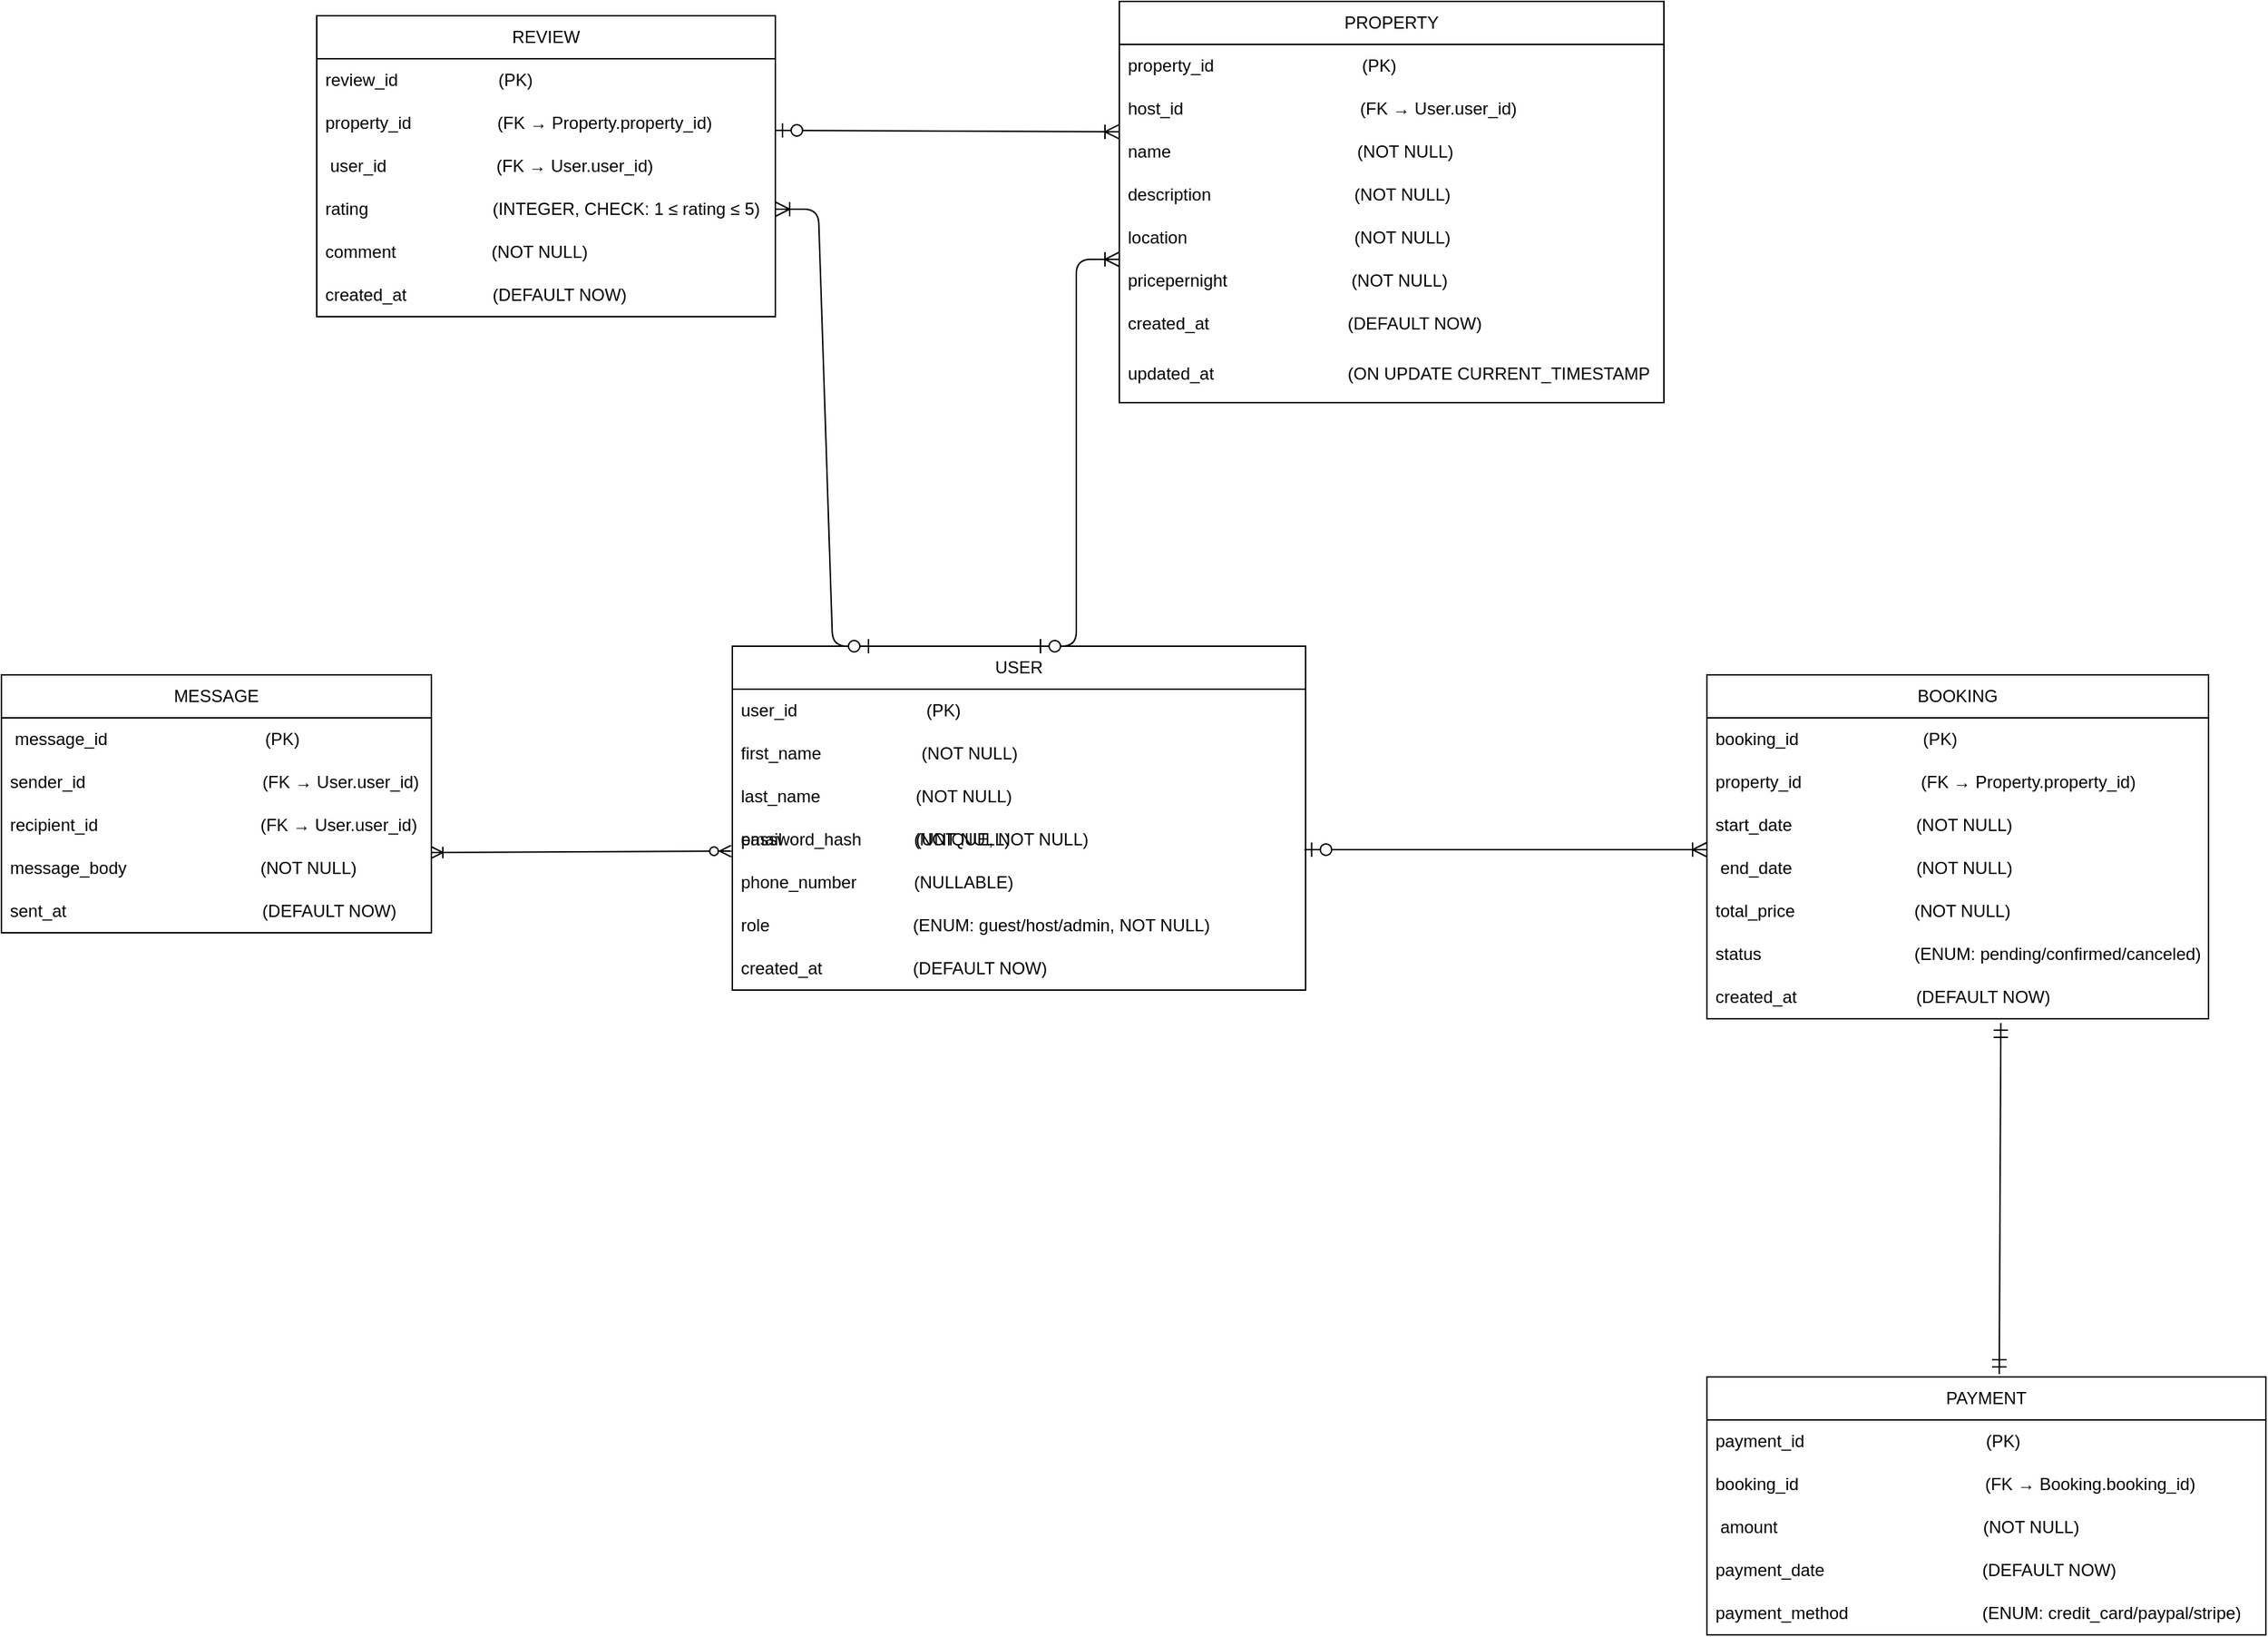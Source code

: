 <mxfile version="27.1.6">
  <diagram name="Page-1" id="hTNR6UVTO_baiey1XxfX">
    <mxGraphModel grid="1" page="1" gridSize="10" guides="1" tooltips="1" connect="1" arrows="1" fold="1" pageScale="1" pageWidth="850" pageHeight="1100" math="0" shadow="0">
      <root>
        <mxCell id="0" />
        <mxCell id="1" parent="0" />
        <mxCell id="aQ4X8HuUnZ47W9KM9CHX-7" value="REVIEW" style="swimlane;fontStyle=0;childLayout=stackLayout;horizontal=1;startSize=30;horizontalStack=0;resizeParent=1;resizeParentMax=0;resizeLast=0;collapsible=1;marginBottom=0;whiteSpace=wrap;html=1;" vertex="1" parent="1">
          <mxGeometry x="-100" y="-60" width="320" height="210" as="geometry">
            <mxRectangle x="80" y="-70" width="80" height="30" as="alternateBounds" />
          </mxGeometry>
        </mxCell>
        <mxCell id="aQ4X8HuUnZ47W9KM9CHX-8" value="review_id&amp;nbsp; &amp;nbsp; &amp;nbsp; &amp;nbsp; &amp;nbsp; &amp;nbsp; &amp;nbsp; &amp;nbsp; &amp;nbsp; &amp;nbsp; &amp;nbsp;(PK)&amp;nbsp; &amp;nbsp; &amp;nbsp;" style="text;strokeColor=none;fillColor=none;align=left;verticalAlign=middle;spacingLeft=4;spacingRight=4;overflow=hidden;points=[[0,0.5],[1,0.5]];portConstraint=eastwest;rotatable=0;whiteSpace=wrap;html=1;" vertex="1" parent="aQ4X8HuUnZ47W9KM9CHX-7">
          <mxGeometry y="30" width="320" height="30" as="geometry" />
        </mxCell>
        <mxCell id="aQ4X8HuUnZ47W9KM9CHX-9" value="property_id&amp;nbsp; &amp;nbsp; &amp;nbsp; &amp;nbsp; &amp;nbsp; &amp;nbsp; &amp;nbsp; &amp;nbsp; &amp;nbsp; (FK → Property.property_id)&amp;nbsp;" style="text;strokeColor=none;fillColor=none;align=left;verticalAlign=middle;spacingLeft=4;spacingRight=4;overflow=hidden;points=[[0,0.5],[1,0.5]];portConstraint=eastwest;rotatable=0;whiteSpace=wrap;html=1;" vertex="1" parent="aQ4X8HuUnZ47W9KM9CHX-7">
          <mxGeometry y="60" width="320" height="30" as="geometry" />
        </mxCell>
        <mxCell id="aQ4X8HuUnZ47W9KM9CHX-10" value="&amp;nbsp;user_id&amp;nbsp; &amp;nbsp; &amp;nbsp; &amp;nbsp; &amp;nbsp; &amp;nbsp; &amp;nbsp; &amp;nbsp; &amp;nbsp; &amp;nbsp; &amp;nbsp; &amp;nbsp;(FK → User.user_id)" style="text;strokeColor=none;fillColor=none;align=left;verticalAlign=middle;spacingLeft=4;spacingRight=4;overflow=hidden;points=[[0,0.5],[1,0.5]];portConstraint=eastwest;rotatable=0;whiteSpace=wrap;html=1;" vertex="1" parent="aQ4X8HuUnZ47W9KM9CHX-7">
          <mxGeometry y="90" width="320" height="30" as="geometry" />
        </mxCell>
        <mxCell id="aQ4X8HuUnZ47W9KM9CHX-12" value="rating&amp;nbsp; &amp;nbsp; &amp;nbsp; &amp;nbsp; &amp;nbsp; &amp;nbsp; &amp;nbsp; &amp;nbsp; &amp;nbsp; &amp;nbsp; &amp;nbsp; &amp;nbsp; &amp;nbsp; (INTEGER, CHECK: 1 ≤ rating ≤ 5)&amp;nbsp;&amp;nbsp;" style="text;strokeColor=none;fillColor=none;align=left;verticalAlign=middle;spacingLeft=4;spacingRight=4;overflow=hidden;points=[[0,0.5],[1,0.5]];portConstraint=eastwest;rotatable=0;whiteSpace=wrap;html=1;" vertex="1" parent="aQ4X8HuUnZ47W9KM9CHX-7">
          <mxGeometry y="120" width="320" height="30" as="geometry" />
        </mxCell>
        <mxCell id="aQ4X8HuUnZ47W9KM9CHX-13" value="comment&amp;nbsp; &amp;nbsp; &amp;nbsp; &amp;nbsp; &amp;nbsp; &amp;nbsp; &amp;nbsp; &amp;nbsp; &amp;nbsp; &amp;nbsp; (NOT NULL)" style="text;strokeColor=none;fillColor=none;align=left;verticalAlign=middle;spacingLeft=4;spacingRight=4;overflow=hidden;points=[[0,0.5],[1,0.5]];portConstraint=eastwest;rotatable=0;whiteSpace=wrap;html=1;" vertex="1" parent="aQ4X8HuUnZ47W9KM9CHX-7">
          <mxGeometry y="150" width="320" height="30" as="geometry" />
        </mxCell>
        <mxCell id="aQ4X8HuUnZ47W9KM9CHX-14" value="created_at&amp;nbsp; &amp;nbsp; &amp;nbsp; &amp;nbsp; &amp;nbsp; &amp;nbsp; &amp;nbsp; &amp;nbsp; &amp;nbsp; (DEFAULT NOW)&amp;nbsp; &amp;nbsp;" style="text;strokeColor=none;fillColor=none;align=left;verticalAlign=middle;spacingLeft=4;spacingRight=4;overflow=hidden;points=[[0,0.5],[1,0.5]];portConstraint=eastwest;rotatable=0;whiteSpace=wrap;html=1;" vertex="1" parent="aQ4X8HuUnZ47W9KM9CHX-7">
          <mxGeometry y="180" width="320" height="30" as="geometry" />
        </mxCell>
        <mxCell id="aQ4X8HuUnZ47W9KM9CHX-15" value="USER" style="swimlane;fontStyle=0;childLayout=stackLayout;horizontal=1;startSize=30;horizontalStack=0;resizeParent=1;resizeParentMax=0;resizeLast=0;collapsible=1;marginBottom=0;whiteSpace=wrap;html=1;" vertex="1" parent="1">
          <mxGeometry x="190" y="380" width="400" height="240" as="geometry" />
        </mxCell>
        <mxCell id="aQ4X8HuUnZ47W9KM9CHX-16" value="user_id&amp;nbsp; &amp;nbsp; &amp;nbsp; &amp;nbsp; &amp;nbsp; &amp;nbsp; &amp;nbsp; &amp;nbsp; &amp;nbsp; &amp;nbsp; &amp;nbsp; &amp;nbsp; &amp;nbsp; &amp;nbsp;(PK)&amp;nbsp; &amp;nbsp;&amp;nbsp;" style="text;strokeColor=none;fillColor=none;align=left;verticalAlign=middle;spacingLeft=4;spacingRight=4;overflow=hidden;points=[[0,0.5],[1,0.5]];portConstraint=eastwest;rotatable=0;whiteSpace=wrap;html=1;" vertex="1" parent="aQ4X8HuUnZ47W9KM9CHX-15">
          <mxGeometry y="30" width="400" height="30" as="geometry" />
        </mxCell>
        <mxCell id="aQ4X8HuUnZ47W9KM9CHX-17" value="first_name&amp;nbsp; &amp;nbsp; &amp;nbsp; &amp;nbsp; &amp;nbsp; &amp;nbsp; &amp;nbsp; &amp;nbsp; &amp;nbsp; &amp;nbsp; &amp;nbsp;(NOT NULL)" style="text;strokeColor=none;fillColor=none;align=left;verticalAlign=middle;spacingLeft=4;spacingRight=4;overflow=hidden;points=[[0,0.5],[1,0.5]];portConstraint=eastwest;rotatable=0;whiteSpace=wrap;html=1;" vertex="1" parent="aQ4X8HuUnZ47W9KM9CHX-15">
          <mxGeometry y="60" width="400" height="30" as="geometry" />
        </mxCell>
        <mxCell id="aQ4X8HuUnZ47W9KM9CHX-18" value="last_name&amp;nbsp; &amp;nbsp; &amp;nbsp; &amp;nbsp; &amp;nbsp; &amp;nbsp; &amp;nbsp; &amp;nbsp; &amp;nbsp; &amp;nbsp; (NOT NULL)&amp;nbsp; &amp;nbsp;&amp;nbsp;" style="text;strokeColor=none;fillColor=none;align=left;verticalAlign=middle;spacingLeft=4;spacingRight=4;overflow=hidden;points=[[0,0.5],[1,0.5]];portConstraint=eastwest;rotatable=0;whiteSpace=wrap;html=1;" vertex="1" parent="aQ4X8HuUnZ47W9KM9CHX-15">
          <mxGeometry y="90" width="400" height="30" as="geometry" />
        </mxCell>
        <mxCell id="aQ4X8HuUnZ47W9KM9CHX-21" value="password_hash&amp;nbsp; &amp;nbsp; &amp;nbsp; &amp;nbsp; &amp;nbsp; &amp;nbsp;(NOT NULL)" style="text;strokeColor=none;fillColor=none;align=left;verticalAlign=middle;spacingLeft=4;spacingRight=4;overflow=hidden;points=[[0,0.5],[1,0.5]];portConstraint=eastwest;rotatable=0;whiteSpace=wrap;html=1;" vertex="1" parent="aQ4X8HuUnZ47W9KM9CHX-15">
          <mxGeometry y="120" width="400" height="30" as="geometry" />
        </mxCell>
        <mxCell id="aQ4X8HuUnZ47W9KM9CHX-22" value="phone_number&amp;nbsp; &amp;nbsp; &amp;nbsp; &amp;nbsp; &amp;nbsp; &amp;nbsp; (NULLABLE)&amp;nbsp;" style="text;strokeColor=none;fillColor=none;align=left;verticalAlign=middle;spacingLeft=4;spacingRight=4;overflow=hidden;points=[[0,0.5],[1,0.5]];portConstraint=eastwest;rotatable=0;whiteSpace=wrap;html=1;" vertex="1" parent="aQ4X8HuUnZ47W9KM9CHX-15">
          <mxGeometry y="150" width="400" height="30" as="geometry" />
        </mxCell>
        <mxCell id="aQ4X8HuUnZ47W9KM9CHX-23" value="role&amp;nbsp; &amp;nbsp; &amp;nbsp; &amp;nbsp; &amp;nbsp; &amp;nbsp; &amp;nbsp; &amp;nbsp; &amp;nbsp; &amp;nbsp; &amp;nbsp; &amp;nbsp; &amp;nbsp; &amp;nbsp; &amp;nbsp; (ENUM: guest/host/admin, NOT NULL)" style="text;strokeColor=none;fillColor=none;align=left;verticalAlign=middle;spacingLeft=4;spacingRight=4;overflow=hidden;points=[[0,0.5],[1,0.5]];portConstraint=eastwest;rotatable=0;whiteSpace=wrap;html=1;" vertex="1" parent="aQ4X8HuUnZ47W9KM9CHX-15">
          <mxGeometry y="180" width="400" height="30" as="geometry" />
        </mxCell>
        <mxCell id="aQ4X8HuUnZ47W9KM9CHX-24" value="created_at&amp;nbsp; &amp;nbsp; &amp;nbsp; &amp;nbsp; &amp;nbsp; &amp;nbsp; &amp;nbsp; &amp;nbsp; &amp;nbsp; &amp;nbsp;(DEFAULT NOW)&amp;nbsp;&amp;nbsp;" style="text;strokeColor=none;fillColor=none;align=left;verticalAlign=middle;spacingLeft=4;spacingRight=4;overflow=hidden;points=[[0,0.5],[1,0.5]];portConstraint=eastwest;rotatable=0;whiteSpace=wrap;html=1;" vertex="1" parent="aQ4X8HuUnZ47W9KM9CHX-15">
          <mxGeometry y="210" width="400" height="30" as="geometry" />
        </mxCell>
        <mxCell id="aQ4X8HuUnZ47W9KM9CHX-25" value="BOOKING" style="swimlane;fontStyle=0;childLayout=stackLayout;horizontal=1;startSize=30;horizontalStack=0;resizeParent=1;resizeParentMax=0;resizeLast=0;collapsible=1;marginBottom=0;whiteSpace=wrap;html=1;" vertex="1" parent="1">
          <mxGeometry x="870" y="400" width="350" height="240" as="geometry" />
        </mxCell>
        <mxCell id="aQ4X8HuUnZ47W9KM9CHX-26" value="booking_id&amp;nbsp; &amp;nbsp; &amp;nbsp; &amp;nbsp; &amp;nbsp; &amp;nbsp; &amp;nbsp; &amp;nbsp; &amp;nbsp; &amp;nbsp; &amp;nbsp; &amp;nbsp; &amp;nbsp; (PK)" style="text;strokeColor=none;fillColor=none;align=left;verticalAlign=middle;spacingLeft=4;spacingRight=4;overflow=hidden;points=[[0,0.5],[1,0.5]];portConstraint=eastwest;rotatable=0;whiteSpace=wrap;html=1;" vertex="1" parent="aQ4X8HuUnZ47W9KM9CHX-25">
          <mxGeometry y="30" width="350" height="30" as="geometry" />
        </mxCell>
        <mxCell id="aQ4X8HuUnZ47W9KM9CHX-27" value="property_id&amp;nbsp; &amp;nbsp; &amp;nbsp; &amp;nbsp; &amp;nbsp; &amp;nbsp; &amp;nbsp; &amp;nbsp; &amp;nbsp; &amp;nbsp; &amp;nbsp; &amp;nbsp; &amp;nbsp;(FK → Property.property_id)" style="text;strokeColor=none;fillColor=none;align=left;verticalAlign=middle;spacingLeft=4;spacingRight=4;overflow=hidden;points=[[0,0.5],[1,0.5]];portConstraint=eastwest;rotatable=0;whiteSpace=wrap;html=1;" vertex="1" parent="aQ4X8HuUnZ47W9KM9CHX-25">
          <mxGeometry y="60" width="350" height="30" as="geometry" />
        </mxCell>
        <mxCell id="aQ4X8HuUnZ47W9KM9CHX-28" value="start_date&amp;nbsp; &amp;nbsp; &amp;nbsp; &amp;nbsp; &amp;nbsp; &amp;nbsp; &amp;nbsp; &amp;nbsp; &amp;nbsp; &amp;nbsp; &amp;nbsp; &amp;nbsp; &amp;nbsp; (NOT NULL)" style="text;strokeColor=none;fillColor=none;align=left;verticalAlign=middle;spacingLeft=4;spacingRight=4;overflow=hidden;points=[[0,0.5],[1,0.5]];portConstraint=eastwest;rotatable=0;whiteSpace=wrap;html=1;" vertex="1" parent="aQ4X8HuUnZ47W9KM9CHX-25">
          <mxGeometry y="90" width="350" height="30" as="geometry" />
        </mxCell>
        <mxCell id="aQ4X8HuUnZ47W9KM9CHX-29" value="&amp;nbsp;end_date&amp;nbsp; &amp;nbsp; &amp;nbsp; &amp;nbsp; &amp;nbsp; &amp;nbsp; &amp;nbsp; &amp;nbsp; &amp;nbsp; &amp;nbsp; &amp;nbsp; &amp;nbsp; &amp;nbsp; (NOT NULL)" style="text;strokeColor=none;fillColor=none;align=left;verticalAlign=middle;spacingLeft=4;spacingRight=4;overflow=hidden;points=[[0,0.5],[1,0.5]];portConstraint=eastwest;rotatable=0;whiteSpace=wrap;html=1;" vertex="1" parent="aQ4X8HuUnZ47W9KM9CHX-25">
          <mxGeometry y="120" width="350" height="30" as="geometry" />
        </mxCell>
        <mxCell id="aQ4X8HuUnZ47W9KM9CHX-30" value="total_price&amp;nbsp; &amp;nbsp; &amp;nbsp; &amp;nbsp; &amp;nbsp; &amp;nbsp; &amp;nbsp; &amp;nbsp; &amp;nbsp; &amp;nbsp; &amp;nbsp; &amp;nbsp; &amp;nbsp;(NOT NULL)&amp;nbsp;" style="text;strokeColor=none;fillColor=none;align=left;verticalAlign=middle;spacingLeft=4;spacingRight=4;overflow=hidden;points=[[0,0.5],[1,0.5]];portConstraint=eastwest;rotatable=0;whiteSpace=wrap;html=1;" vertex="1" parent="aQ4X8HuUnZ47W9KM9CHX-25">
          <mxGeometry y="150" width="350" height="30" as="geometry" />
        </mxCell>
        <mxCell id="aQ4X8HuUnZ47W9KM9CHX-31" value="status&amp;nbsp; &amp;nbsp; &amp;nbsp; &amp;nbsp; &amp;nbsp; &amp;nbsp; &amp;nbsp; &amp;nbsp; &amp;nbsp; &amp;nbsp; &amp;nbsp; &amp;nbsp; &amp;nbsp; &amp;nbsp; &amp;nbsp; &amp;nbsp; (ENUM: pending/confirmed/canceled)" style="text;strokeColor=none;fillColor=none;align=left;verticalAlign=middle;spacingLeft=4;spacingRight=4;overflow=hidden;points=[[0,0.5],[1,0.5]];portConstraint=eastwest;rotatable=0;whiteSpace=wrap;html=1;" vertex="1" parent="aQ4X8HuUnZ47W9KM9CHX-25">
          <mxGeometry y="180" width="350" height="30" as="geometry" />
        </mxCell>
        <mxCell id="aQ4X8HuUnZ47W9KM9CHX-32" value="created_at&amp;nbsp; &amp;nbsp; &amp;nbsp; &amp;nbsp; &amp;nbsp; &amp;nbsp; &amp;nbsp; &amp;nbsp; &amp;nbsp; &amp;nbsp; &amp;nbsp; &amp;nbsp; &amp;nbsp;(DEFAULT NOW)&amp;nbsp;" style="text;strokeColor=none;fillColor=none;align=left;verticalAlign=middle;spacingLeft=4;spacingRight=4;overflow=hidden;points=[[0,0.5],[1,0.5]];portConstraint=eastwest;rotatable=0;whiteSpace=wrap;html=1;" vertex="1" parent="aQ4X8HuUnZ47W9KM9CHX-25">
          <mxGeometry y="210" width="350" height="30" as="geometry" />
        </mxCell>
        <mxCell id="aQ4X8HuUnZ47W9KM9CHX-33" value="MESSAGE" style="swimlane;fontStyle=0;childLayout=stackLayout;horizontal=1;startSize=30;horizontalStack=0;resizeParent=1;resizeParentMax=0;resizeLast=0;collapsible=1;marginBottom=0;whiteSpace=wrap;html=1;" vertex="1" parent="1">
          <mxGeometry x="-320" y="400" width="300" height="180" as="geometry" />
        </mxCell>
        <mxCell id="aQ4X8HuUnZ47W9KM9CHX-34" value="&amp;nbsp;message_id&amp;nbsp; &amp;nbsp; &amp;nbsp; &amp;nbsp; &amp;nbsp; &amp;nbsp; &amp;nbsp; &amp;nbsp; &amp;nbsp; &amp;nbsp; &amp;nbsp; &amp;nbsp; &amp;nbsp; &amp;nbsp; &amp;nbsp; &amp;nbsp; &amp;nbsp;(PK)" style="text;strokeColor=none;fillColor=none;align=left;verticalAlign=middle;spacingLeft=4;spacingRight=4;overflow=hidden;points=[[0,0.5],[1,0.5]];portConstraint=eastwest;rotatable=0;whiteSpace=wrap;html=1;" vertex="1" parent="aQ4X8HuUnZ47W9KM9CHX-33">
          <mxGeometry y="30" width="300" height="30" as="geometry" />
        </mxCell>
        <mxCell id="aQ4X8HuUnZ47W9KM9CHX-35" value="sender_id&amp;nbsp; &amp;nbsp; &amp;nbsp; &amp;nbsp; &amp;nbsp; &amp;nbsp; &amp;nbsp; &amp;nbsp; &amp;nbsp; &amp;nbsp; &amp;nbsp; &amp;nbsp; &amp;nbsp; &amp;nbsp; &amp;nbsp; &amp;nbsp; &amp;nbsp; &amp;nbsp; &amp;nbsp;(FK → User.user_id)" style="text;strokeColor=none;fillColor=none;align=left;verticalAlign=middle;spacingLeft=4;spacingRight=4;overflow=hidden;points=[[0,0.5],[1,0.5]];portConstraint=eastwest;rotatable=0;whiteSpace=wrap;html=1;" vertex="1" parent="aQ4X8HuUnZ47W9KM9CHX-33">
          <mxGeometry y="60" width="300" height="30" as="geometry" />
        </mxCell>
        <mxCell id="aQ4X8HuUnZ47W9KM9CHX-36" value="recipient_id&amp;nbsp; &amp;nbsp; &amp;nbsp; &amp;nbsp; &amp;nbsp; &amp;nbsp; &amp;nbsp; &amp;nbsp; &amp;nbsp; &amp;nbsp; &amp;nbsp; &amp;nbsp; &amp;nbsp; &amp;nbsp; &amp;nbsp; &amp;nbsp; &amp;nbsp; (FK → User.user_id)&amp;nbsp;" style="text;strokeColor=none;fillColor=none;align=left;verticalAlign=middle;spacingLeft=4;spacingRight=4;overflow=hidden;points=[[0,0.5],[1,0.5]];portConstraint=eastwest;rotatable=0;whiteSpace=wrap;html=1;" vertex="1" parent="aQ4X8HuUnZ47W9KM9CHX-33">
          <mxGeometry y="90" width="300" height="30" as="geometry" />
        </mxCell>
        <mxCell id="aQ4X8HuUnZ47W9KM9CHX-37" value="message_body&amp;nbsp; &amp;nbsp; &amp;nbsp; &amp;nbsp; &amp;nbsp; &amp;nbsp; &amp;nbsp; &amp;nbsp; &amp;nbsp; &amp;nbsp; &amp;nbsp; &amp;nbsp; &amp;nbsp; &amp;nbsp; (NOT NULL)" style="text;strokeColor=none;fillColor=none;align=left;verticalAlign=middle;spacingLeft=4;spacingRight=4;overflow=hidden;points=[[0,0.5],[1,0.5]];portConstraint=eastwest;rotatable=0;whiteSpace=wrap;html=1;" vertex="1" parent="aQ4X8HuUnZ47W9KM9CHX-33">
          <mxGeometry y="120" width="300" height="30" as="geometry" />
        </mxCell>
        <mxCell id="aQ4X8HuUnZ47W9KM9CHX-38" value="sent_at&amp;nbsp; &amp;nbsp; &amp;nbsp; &amp;nbsp; &amp;nbsp; &amp;nbsp; &amp;nbsp; &amp;nbsp; &amp;nbsp; &amp;nbsp; &amp;nbsp; &amp;nbsp; &amp;nbsp; &amp;nbsp; &amp;nbsp; &amp;nbsp; &amp;nbsp; &amp;nbsp; &amp;nbsp; &amp;nbsp; &amp;nbsp;(DEFAULT NOW)&amp;nbsp;&amp;nbsp;" style="text;strokeColor=none;fillColor=none;align=left;verticalAlign=middle;spacingLeft=4;spacingRight=4;overflow=hidden;points=[[0,0.5],[1,0.5]];portConstraint=eastwest;rotatable=0;whiteSpace=wrap;html=1;" vertex="1" parent="aQ4X8HuUnZ47W9KM9CHX-33">
          <mxGeometry y="150" width="300" height="30" as="geometry" />
        </mxCell>
        <mxCell id="aQ4X8HuUnZ47W9KM9CHX-39" value="PROPERTY" style="swimlane;fontStyle=0;childLayout=stackLayout;horizontal=1;startSize=30;horizontalStack=0;resizeParent=1;resizeParentMax=0;resizeLast=0;collapsible=1;marginBottom=0;whiteSpace=wrap;html=1;" vertex="1" parent="1">
          <mxGeometry x="460" y="-70" width="380" height="280" as="geometry" />
        </mxCell>
        <mxCell id="aQ4X8HuUnZ47W9KM9CHX-40" value="property_id&amp;nbsp; &amp;nbsp; &amp;nbsp; &amp;nbsp; &amp;nbsp; &amp;nbsp; &amp;nbsp; &amp;nbsp; &amp;nbsp; &amp;nbsp; &amp;nbsp; &amp;nbsp; &amp;nbsp; &amp;nbsp; &amp;nbsp; &amp;nbsp;(PK)" style="text;strokeColor=none;fillColor=none;align=left;verticalAlign=middle;spacingLeft=4;spacingRight=4;overflow=hidden;points=[[0,0.5],[1,0.5]];portConstraint=eastwest;rotatable=0;whiteSpace=wrap;html=1;" vertex="1" parent="aQ4X8HuUnZ47W9KM9CHX-39">
          <mxGeometry y="30" width="380" height="30" as="geometry" />
        </mxCell>
        <mxCell id="aQ4X8HuUnZ47W9KM9CHX-41" value="host_id&amp;nbsp; &amp;nbsp; &amp;nbsp; &amp;nbsp; &amp;nbsp; &amp;nbsp; &amp;nbsp; &amp;nbsp; &amp;nbsp; &amp;nbsp; &amp;nbsp; &amp;nbsp; &amp;nbsp; &amp;nbsp; &amp;nbsp; &amp;nbsp; &amp;nbsp; &amp;nbsp; &amp;nbsp;(FK → User.user_id)&amp;nbsp; &amp;nbsp;" style="text;strokeColor=none;fillColor=none;align=left;verticalAlign=middle;spacingLeft=4;spacingRight=4;overflow=hidden;points=[[0,0.5],[1,0.5]];portConstraint=eastwest;rotatable=0;whiteSpace=wrap;html=1;" vertex="1" parent="aQ4X8HuUnZ47W9KM9CHX-39">
          <mxGeometry y="60" width="380" height="30" as="geometry" />
        </mxCell>
        <mxCell id="aQ4X8HuUnZ47W9KM9CHX-42" value="name&amp;nbsp; &amp;nbsp; &amp;nbsp; &amp;nbsp; &amp;nbsp; &amp;nbsp; &amp;nbsp; &amp;nbsp; &amp;nbsp; &amp;nbsp; &amp;nbsp; &amp;nbsp; &amp;nbsp; &amp;nbsp; &amp;nbsp; &amp;nbsp; &amp;nbsp; &amp;nbsp; &amp;nbsp; &amp;nbsp;(NOT NULL)&amp;nbsp; &amp;nbsp; &amp;nbsp;" style="text;strokeColor=none;fillColor=none;align=left;verticalAlign=middle;spacingLeft=4;spacingRight=4;overflow=hidden;points=[[0,0.5],[1,0.5]];portConstraint=eastwest;rotatable=0;whiteSpace=wrap;html=1;" vertex="1" parent="aQ4X8HuUnZ47W9KM9CHX-39">
          <mxGeometry y="90" width="380" height="30" as="geometry" />
        </mxCell>
        <mxCell id="aQ4X8HuUnZ47W9KM9CHX-43" value="description&amp;nbsp; &amp;nbsp; &amp;nbsp; &amp;nbsp; &amp;nbsp; &amp;nbsp; &amp;nbsp; &amp;nbsp; &amp;nbsp; &amp;nbsp; &amp;nbsp; &amp;nbsp; &amp;nbsp; &amp;nbsp; &amp;nbsp; (NOT NULL)&amp;nbsp; &amp;nbsp; &amp;nbsp;" style="text;strokeColor=none;fillColor=none;align=left;verticalAlign=middle;spacingLeft=4;spacingRight=4;overflow=hidden;points=[[0,0.5],[1,0.5]];portConstraint=eastwest;rotatable=0;whiteSpace=wrap;html=1;" vertex="1" parent="aQ4X8HuUnZ47W9KM9CHX-39">
          <mxGeometry y="120" width="380" height="30" as="geometry" />
        </mxCell>
        <mxCell id="aQ4X8HuUnZ47W9KM9CHX-44" value="location&amp;nbsp; &amp;nbsp; &amp;nbsp; &amp;nbsp; &amp;nbsp; &amp;nbsp; &amp;nbsp; &amp;nbsp; &amp;nbsp; &amp;nbsp; &amp;nbsp; &amp;nbsp; &amp;nbsp; &amp;nbsp; &amp;nbsp; &amp;nbsp; &amp;nbsp; &amp;nbsp;(NOT NULL)&amp;nbsp; &amp;nbsp;&amp;nbsp;" style="text;strokeColor=none;fillColor=none;align=left;verticalAlign=middle;spacingLeft=4;spacingRight=4;overflow=hidden;points=[[0,0.5],[1,0.5]];portConstraint=eastwest;rotatable=0;whiteSpace=wrap;html=1;" vertex="1" parent="aQ4X8HuUnZ47W9KM9CHX-39">
          <mxGeometry y="150" width="380" height="30" as="geometry" />
        </mxCell>
        <mxCell id="aQ4X8HuUnZ47W9KM9CHX-45" value="pricepernight&amp;nbsp; &amp;nbsp; &amp;nbsp; &amp;nbsp; &amp;nbsp; &amp;nbsp; &amp;nbsp; &amp;nbsp; &amp;nbsp; &amp;nbsp; &amp;nbsp; &amp;nbsp; &amp;nbsp; (NOT NULL)" style="text;strokeColor=none;fillColor=none;align=left;verticalAlign=middle;spacingLeft=4;spacingRight=4;overflow=hidden;points=[[0,0.5],[1,0.5]];portConstraint=eastwest;rotatable=0;whiteSpace=wrap;html=1;" vertex="1" parent="aQ4X8HuUnZ47W9KM9CHX-39">
          <mxGeometry y="180" width="380" height="30" as="geometry" />
        </mxCell>
        <mxCell id="aQ4X8HuUnZ47W9KM9CHX-46" value="created_at&amp;nbsp; &amp;nbsp; &amp;nbsp; &amp;nbsp; &amp;nbsp; &amp;nbsp; &amp;nbsp; &amp;nbsp; &amp;nbsp; &amp;nbsp; &amp;nbsp; &amp;nbsp; &amp;nbsp; &amp;nbsp; &amp;nbsp;(DEFAULT NOW)" style="text;strokeColor=none;fillColor=none;align=left;verticalAlign=middle;spacingLeft=4;spacingRight=4;overflow=hidden;points=[[0,0.5],[1,0.5]];portConstraint=eastwest;rotatable=0;whiteSpace=wrap;html=1;" vertex="1" parent="aQ4X8HuUnZ47W9KM9CHX-39">
          <mxGeometry y="210" width="380" height="30" as="geometry" />
        </mxCell>
        <mxCell id="aQ4X8HuUnZ47W9KM9CHX-47" value="updated_at&amp;nbsp; &amp;nbsp; &amp;nbsp; &amp;nbsp; &amp;nbsp; &amp;nbsp; &amp;nbsp; &amp;nbsp; &amp;nbsp; &amp;nbsp; &amp;nbsp; &amp;nbsp; &amp;nbsp; &amp;nbsp; (ON UPDATE CURRENT_TIMESTAMP" style="text;strokeColor=none;fillColor=none;align=left;verticalAlign=middle;spacingLeft=4;spacingRight=4;overflow=hidden;points=[[0,0.5],[1,0.5]];portConstraint=eastwest;rotatable=0;whiteSpace=wrap;html=1;" vertex="1" parent="aQ4X8HuUnZ47W9KM9CHX-39">
          <mxGeometry y="240" width="380" height="40" as="geometry" />
        </mxCell>
        <mxCell id="aQ4X8HuUnZ47W9KM9CHX-48" value="PAYMENT" style="swimlane;fontStyle=0;childLayout=stackLayout;horizontal=1;startSize=30;horizontalStack=0;resizeParent=1;resizeParentMax=0;resizeLast=0;collapsible=1;marginBottom=0;whiteSpace=wrap;html=1;" vertex="1" parent="1">
          <mxGeometry x="870" y="890" width="390" height="180" as="geometry" />
        </mxCell>
        <mxCell id="aQ4X8HuUnZ47W9KM9CHX-49" value="payment_id&amp;nbsp; &amp;nbsp; &amp;nbsp; &amp;nbsp; &amp;nbsp; &amp;nbsp; &amp;nbsp; &amp;nbsp; &amp;nbsp; &amp;nbsp; &amp;nbsp; &amp;nbsp; &amp;nbsp; &amp;nbsp; &amp;nbsp; &amp;nbsp; &amp;nbsp; &amp;nbsp; &amp;nbsp; (PK)&amp;nbsp;&amp;nbsp;" style="text;strokeColor=none;fillColor=none;align=left;verticalAlign=middle;spacingLeft=4;spacingRight=4;overflow=hidden;points=[[0,0.5],[1,0.5]];portConstraint=eastwest;rotatable=0;whiteSpace=wrap;html=1;" vertex="1" parent="aQ4X8HuUnZ47W9KM9CHX-48">
          <mxGeometry y="30" width="390" height="30" as="geometry" />
        </mxCell>
        <mxCell id="aQ4X8HuUnZ47W9KM9CHX-50" value="booking_id&amp;nbsp; &amp;nbsp; &amp;nbsp; &amp;nbsp; &amp;nbsp; &amp;nbsp; &amp;nbsp; &amp;nbsp; &amp;nbsp; &amp;nbsp; &amp;nbsp; &amp;nbsp; &amp;nbsp; &amp;nbsp; &amp;nbsp; &amp;nbsp; &amp;nbsp; &amp;nbsp; &amp;nbsp; &amp;nbsp;(FK → Booking.booking_id)" style="text;strokeColor=none;fillColor=none;align=left;verticalAlign=middle;spacingLeft=4;spacingRight=4;overflow=hidden;points=[[0,0.5],[1,0.5]];portConstraint=eastwest;rotatable=0;whiteSpace=wrap;html=1;" vertex="1" parent="aQ4X8HuUnZ47W9KM9CHX-48">
          <mxGeometry y="60" width="390" height="30" as="geometry" />
        </mxCell>
        <mxCell id="aQ4X8HuUnZ47W9KM9CHX-51" value="&amp;nbsp;amount&amp;nbsp; &amp;nbsp; &amp;nbsp; &amp;nbsp; &amp;nbsp; &amp;nbsp; &amp;nbsp; &amp;nbsp; &amp;nbsp; &amp;nbsp; &amp;nbsp; &amp;nbsp; &amp;nbsp; &amp;nbsp; &amp;nbsp; &amp;nbsp; &amp;nbsp; &amp;nbsp; &amp;nbsp; &amp;nbsp; &amp;nbsp; &amp;nbsp;(NOT NULL)&amp;nbsp; &amp;nbsp;" style="text;strokeColor=none;fillColor=none;align=left;verticalAlign=middle;spacingLeft=4;spacingRight=4;overflow=hidden;points=[[0,0.5],[1,0.5]];portConstraint=eastwest;rotatable=0;whiteSpace=wrap;html=1;" vertex="1" parent="aQ4X8HuUnZ47W9KM9CHX-48">
          <mxGeometry y="90" width="390" height="30" as="geometry" />
        </mxCell>
        <mxCell id="aQ4X8HuUnZ47W9KM9CHX-52" value="payment_date&amp;nbsp; &amp;nbsp; &amp;nbsp; &amp;nbsp; &amp;nbsp; &amp;nbsp; &amp;nbsp; &amp;nbsp; &amp;nbsp; &amp;nbsp; &amp;nbsp; &amp;nbsp; &amp;nbsp; &amp;nbsp; &amp;nbsp; &amp;nbsp; &amp;nbsp;(DEFAULT NOW)&amp;nbsp;" style="text;strokeColor=none;fillColor=none;align=left;verticalAlign=middle;spacingLeft=4;spacingRight=4;overflow=hidden;points=[[0,0.5],[1,0.5]];portConstraint=eastwest;rotatable=0;whiteSpace=wrap;html=1;" vertex="1" parent="aQ4X8HuUnZ47W9KM9CHX-48">
          <mxGeometry y="120" width="390" height="30" as="geometry" />
        </mxCell>
        <mxCell id="aQ4X8HuUnZ47W9KM9CHX-53" value="payment_method&amp;nbsp; &amp;nbsp; &amp;nbsp; &amp;nbsp; &amp;nbsp; &amp;nbsp; &amp;nbsp; &amp;nbsp; &amp;nbsp; &amp;nbsp; &amp;nbsp; &amp;nbsp; &amp;nbsp; &amp;nbsp; (ENUM: credit_card/paypal/stripe)" style="text;strokeColor=none;fillColor=none;align=left;verticalAlign=middle;spacingLeft=4;spacingRight=4;overflow=hidden;points=[[0,0.5],[1,0.5]];portConstraint=eastwest;rotatable=0;whiteSpace=wrap;html=1;" vertex="1" parent="aQ4X8HuUnZ47W9KM9CHX-48">
          <mxGeometry y="150" width="390" height="30" as="geometry" />
        </mxCell>
        <mxCell id="TJ4jSkg_OtXxbvm-CpKd-9" value="" style="edgeStyle=entityRelationEdgeStyle;fontSize=12;html=1;endArrow=ERoneToMany;startArrow=ERzeroToOne;rounded=0;startSize=8;endSize=8;curved=1;entryX=0.013;entryY=0.033;entryDx=0;entryDy=0;entryPerimeter=0;" edge="1" parent="1">
          <mxGeometry width="100" height="100" relative="1" as="geometry">
            <mxPoint x="220" y="20" as="sourcePoint" />
            <mxPoint x="460.0" y="20.99" as="targetPoint" />
          </mxGeometry>
        </mxCell>
        <mxCell id="TJ4jSkg_OtXxbvm-CpKd-11" value="" style="edgeStyle=entityRelationEdgeStyle;fontSize=12;html=1;endArrow=ERoneToMany;startArrow=ERzeroToOne;rounded=1;startSize=8;endSize=8;curved=0;exitX=0.25;exitY=0;exitDx=0;exitDy=0;entryX=1;entryY=0.5;entryDx=0;entryDy=0;" edge="1" parent="1" source="aQ4X8HuUnZ47W9KM9CHX-15" target="aQ4X8HuUnZ47W9KM9CHX-12">
          <mxGeometry width="100" height="100" relative="1" as="geometry">
            <mxPoint x="321.92" y="380.0" as="sourcePoint" />
            <mxPoint x="270" y="100" as="targetPoint" />
            <Array as="points">
              <mxPoint x="380" y="350" />
              <mxPoint x="322" y="230" />
              <mxPoint x="321.92" y="388.11" />
              <mxPoint x="260" y="290" />
              <mxPoint x="310" y="220" />
            </Array>
          </mxGeometry>
        </mxCell>
        <mxCell id="TJ4jSkg_OtXxbvm-CpKd-12" value="" style="edgeStyle=entityRelationEdgeStyle;fontSize=12;html=1;endArrow=ERoneToMany;startArrow=ERzeroToOne;rounded=1;startSize=8;endSize=8;curved=0;exitX=0.525;exitY=0;exitDx=0;exitDy=0;exitPerimeter=0;" edge="1" parent="1" source="aQ4X8HuUnZ47W9KM9CHX-15">
          <mxGeometry width="100" height="100" relative="1" as="geometry">
            <mxPoint x="360" y="210" as="sourcePoint" />
            <mxPoint x="460" y="110" as="targetPoint" />
            <Array as="points">
              <mxPoint x="390" y="260" />
            </Array>
          </mxGeometry>
        </mxCell>
        <mxCell id="TJ4jSkg_OtXxbvm-CpKd-13" value="" style="edgeStyle=entityRelationEdgeStyle;fontSize=12;html=1;endArrow=ERoneToMany;startArrow=ERzeroToOne;rounded=0;startSize=8;endSize=8;curved=1;entryX=0;entryY=0.5;entryDx=0;entryDy=0;exitX=0.998;exitY=0.733;exitDx=0;exitDy=0;exitPerimeter=0;" edge="1" parent="1" source="aQ4X8HuUnZ47W9KM9CHX-20">
          <mxGeometry width="100" height="100" relative="1" as="geometry">
            <mxPoint x="590" y="518.01" as="sourcePoint" />
            <mxPoint x="870" y="522" as="targetPoint" />
            <Array as="points">
              <mxPoint x="608" y="532" />
            </Array>
          </mxGeometry>
        </mxCell>
        <mxCell id="aQ4X8HuUnZ47W9KM9CHX-20" value="email&amp;nbsp; &amp;nbsp; &amp;nbsp; &amp;nbsp; &amp;nbsp; &amp;nbsp; &amp;nbsp; &amp;nbsp; &amp;nbsp; &amp;nbsp; &amp;nbsp; &amp;nbsp; &amp;nbsp; &amp;nbsp; (UNIQUE, NOT NULL)&amp;nbsp;" style="text;strokeColor=none;fillColor=none;align=left;verticalAlign=middle;spacingLeft=4;spacingRight=4;overflow=hidden;points=[[0,0.5],[1,0.5]];portConstraint=eastwest;rotatable=0;whiteSpace=wrap;html=1;" vertex="1" parent="1">
          <mxGeometry x="190" y="500" width="400" height="30" as="geometry" />
        </mxCell>
        <mxCell id="TJ4jSkg_OtXxbvm-CpKd-16" value="" style="fontSize=12;html=1;endArrow=ERmandOne;startArrow=ERmandOne;rounded=0;startSize=8;endSize=8;exitX=0.586;exitY=1.1;exitDx=0;exitDy=0;exitPerimeter=0;entryX=0.523;entryY=-0.011;entryDx=0;entryDy=0;entryPerimeter=0;" edge="1" parent="1" source="aQ4X8HuUnZ47W9KM9CHX-32" target="aQ4X8HuUnZ47W9KM9CHX-48">
          <mxGeometry width="100" height="100" relative="1" as="geometry">
            <mxPoint x="1180" y="650" as="sourcePoint" />
            <mxPoint x="1070" y="880" as="targetPoint" />
          </mxGeometry>
        </mxCell>
        <mxCell id="TJ4jSkg_OtXxbvm-CpKd-17" value="" style="fontSize=12;html=1;endArrow=ERoneToMany;startArrow=ERzeroToMany;rounded=0;strokeColor=default;entryX=1;entryY=0.133;entryDx=0;entryDy=0;entryPerimeter=0;exitX=-0.002;exitY=0.767;exitDx=0;exitDy=0;exitPerimeter=0;" edge="1" parent="1" source="aQ4X8HuUnZ47W9KM9CHX-20" target="aQ4X8HuUnZ47W9KM9CHX-37">
          <mxGeometry width="100" height="100" relative="1" as="geometry">
            <mxPoint x="180" y="515" as="sourcePoint" />
            <mxPoint y="550" as="targetPoint" />
          </mxGeometry>
        </mxCell>
      </root>
    </mxGraphModel>
  </diagram>
</mxfile>
